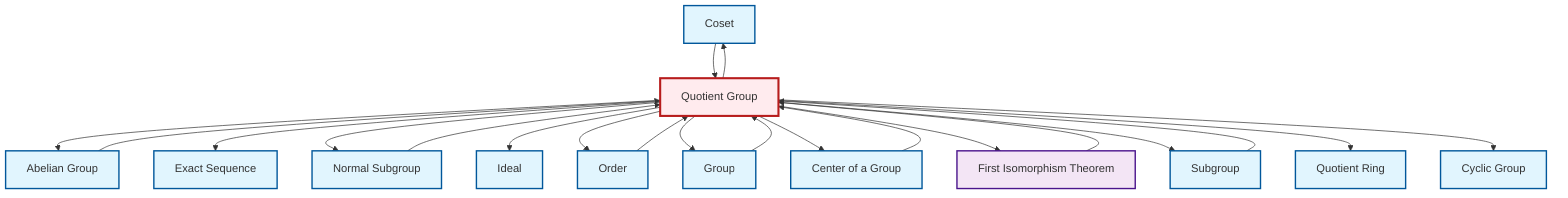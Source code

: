 graph TD
    classDef definition fill:#e1f5fe,stroke:#01579b,stroke-width:2px
    classDef theorem fill:#f3e5f5,stroke:#4a148c,stroke-width:2px
    classDef axiom fill:#fff3e0,stroke:#e65100,stroke-width:2px
    classDef example fill:#e8f5e9,stroke:#1b5e20,stroke-width:2px
    classDef current fill:#ffebee,stroke:#b71c1c,stroke-width:3px
    def-coset["Coset"]:::definition
    def-group["Group"]:::definition
    def-abelian-group["Abelian Group"]:::definition
    def-quotient-group["Quotient Group"]:::definition
    def-quotient-ring["Quotient Ring"]:::definition
    def-cyclic-group["Cyclic Group"]:::definition
    def-order["Order"]:::definition
    def-subgroup["Subgroup"]:::definition
    def-normal-subgroup["Normal Subgroup"]:::definition
    def-exact-sequence["Exact Sequence"]:::definition
    def-center-of-group["Center of a Group"]:::definition
    def-ideal["Ideal"]:::definition
    thm-first-isomorphism["First Isomorphism Theorem"]:::theorem
    def-quotient-group --> def-abelian-group
    def-quotient-group --> def-coset
    def-quotient-group --> def-exact-sequence
    def-center-of-group --> def-quotient-group
    def-quotient-group --> def-normal-subgroup
    thm-first-isomorphism --> def-quotient-group
    def-subgroup --> def-quotient-group
    def-normal-subgroup --> def-quotient-group
    def-order --> def-quotient-group
    def-quotient-group --> def-ideal
    def-quotient-group --> def-order
    def-quotient-group --> def-group
    def-quotient-group --> def-center-of-group
    def-quotient-group --> thm-first-isomorphism
    def-quotient-group --> def-subgroup
    def-coset --> def-quotient-group
    def-abelian-group --> def-quotient-group
    def-quotient-group --> def-quotient-ring
    def-group --> def-quotient-group
    def-quotient-group --> def-cyclic-group
    class def-quotient-group current